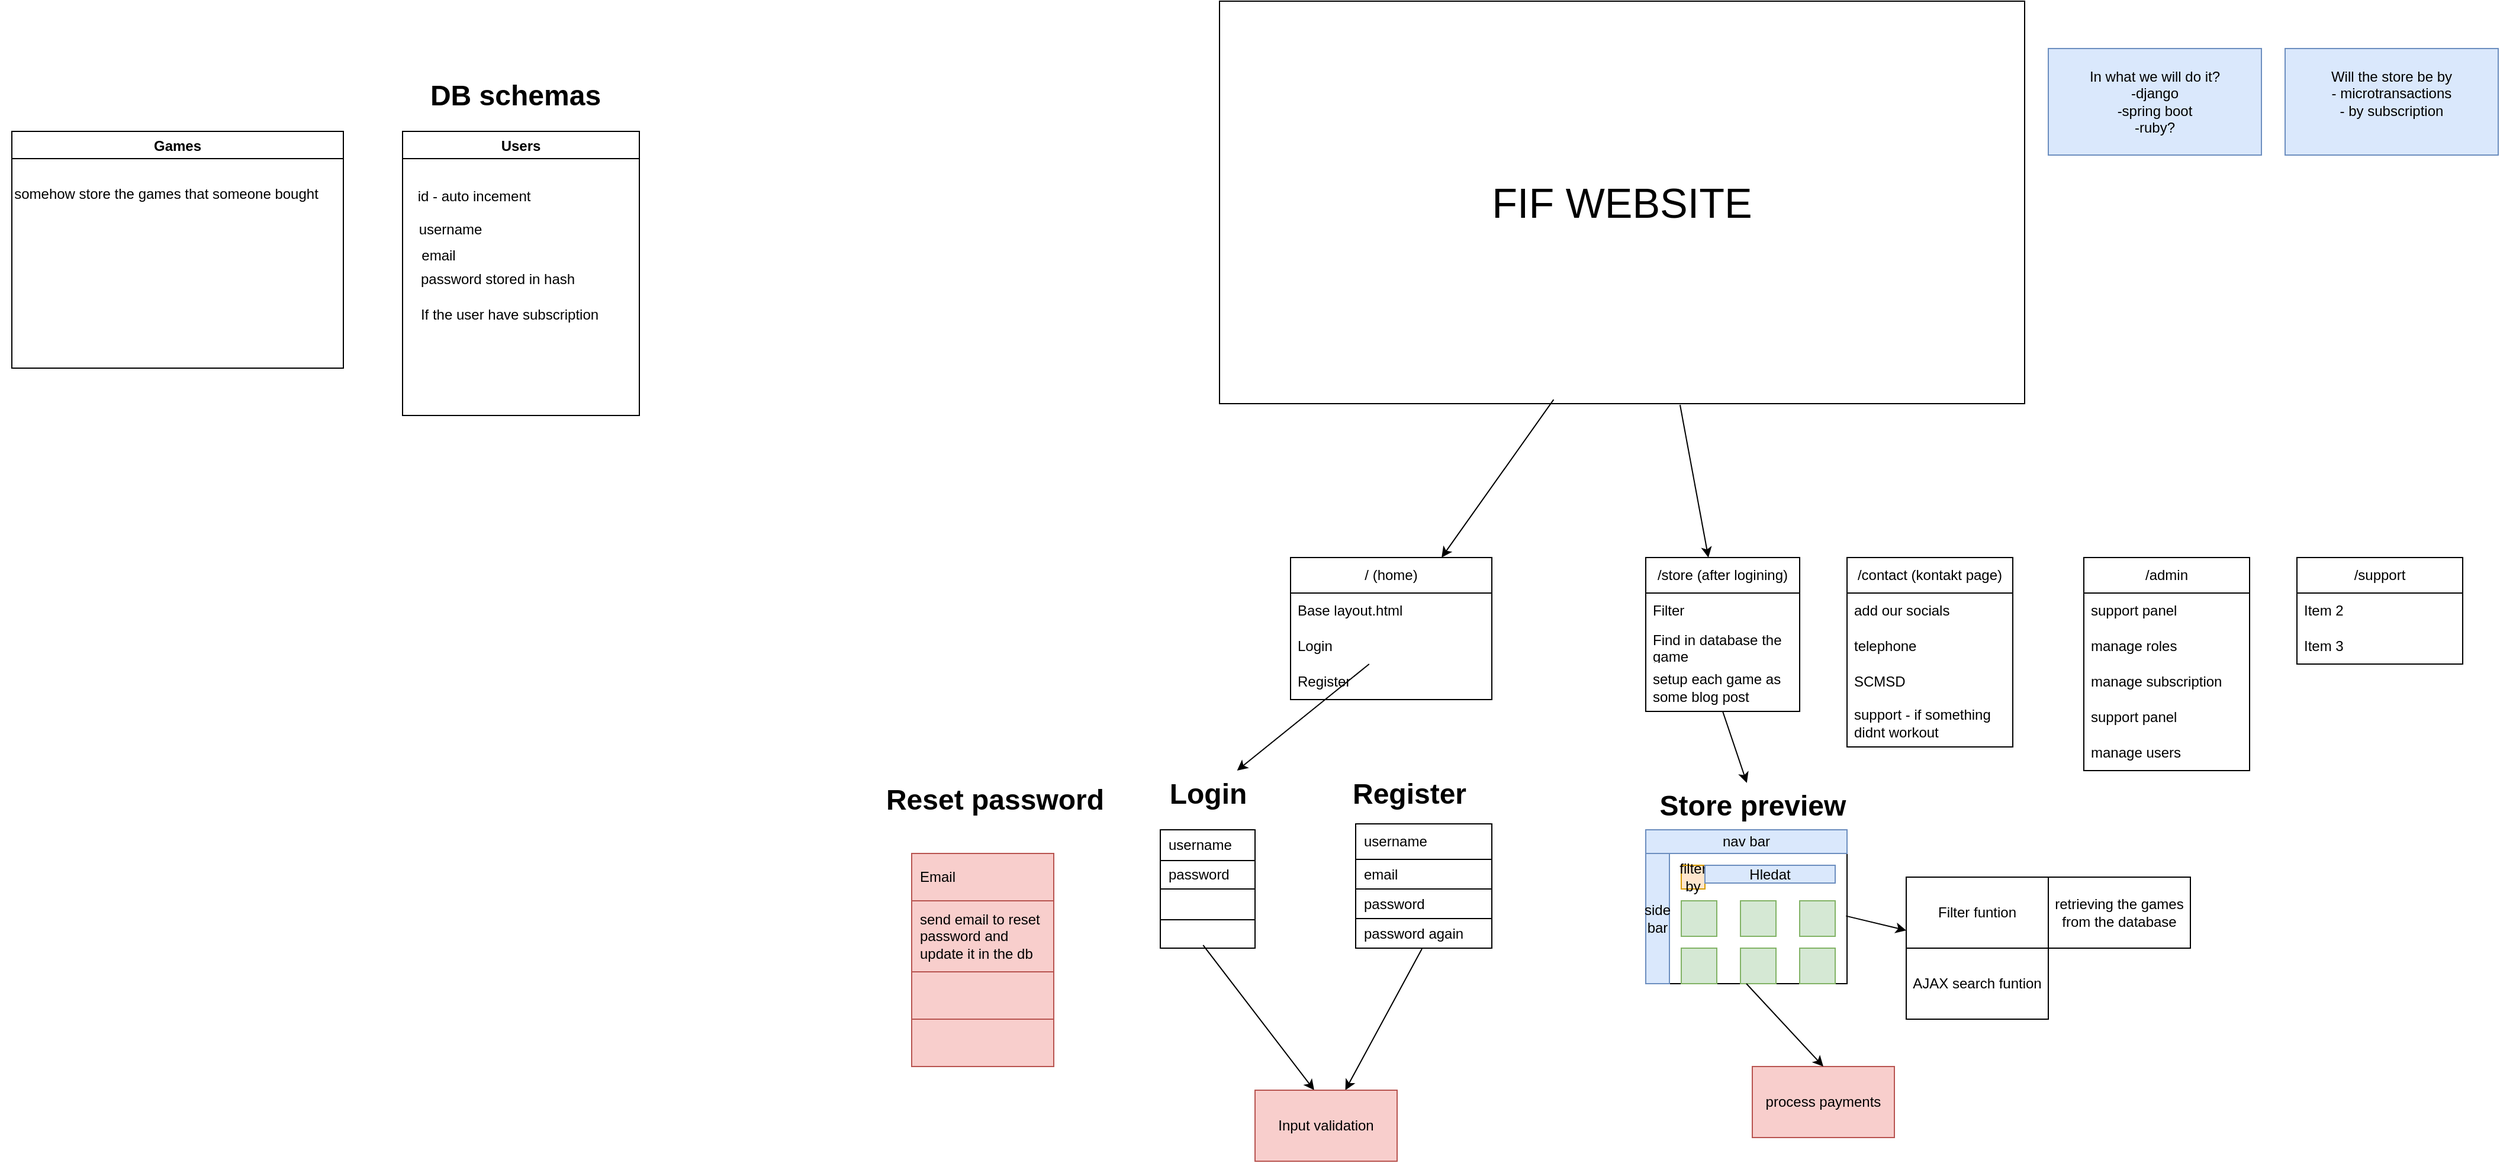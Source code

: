 <mxfile version="24.7.16">
  <diagram name="Page-1" id="sYMiPiu-Is_nX6wwwRNu">
    <mxGraphModel dx="1195" dy="5301" grid="1" gridSize="10" guides="1" tooltips="1" connect="1" arrows="1" fold="1" page="1" pageScale="1" pageWidth="3300" pageHeight="4681" math="0" shadow="0">
      <root>
        <mxCell id="0" />
        <mxCell id="1" parent="0" />
        <mxCell id="ukTQ_eI5RrCxZxxaiQbG-1" value="&lt;font style=&quot;font-size: 35px;&quot;&gt;FIF WEBSITE&lt;/font&gt;" style="rounded=0;whiteSpace=wrap;html=1;" parent="1" vertex="1">
          <mxGeometry x="1360" y="-20" width="680" height="340" as="geometry" />
        </mxCell>
        <mxCell id="ukTQ_eI5RrCxZxxaiQbG-2" value="&lt;div&gt;In what we will do it?&lt;/div&gt;&lt;div&gt;-django&lt;/div&gt;&lt;div&gt;-spring boot&lt;/div&gt;&lt;div&gt;-ruby?&lt;br&gt;&lt;/div&gt;" style="rounded=0;whiteSpace=wrap;html=1;fillColor=#dae8fc;strokeColor=#6c8ebf;" parent="1" vertex="1">
          <mxGeometry x="2060" y="20" width="180" height="90" as="geometry" />
        </mxCell>
        <mxCell id="ukTQ_eI5RrCxZxxaiQbG-5" value="&lt;div&gt;Will the store be by&lt;/div&gt;&lt;div align=&quot;center&quot;&gt;- microtransactions&lt;/div&gt;&lt;div align=&quot;center&quot;&gt;- by subscription&lt;br&gt;&lt;/div&gt;&lt;div align=&quot;left&quot;&gt;&lt;br&gt;&lt;/div&gt;" style="rounded=0;whiteSpace=wrap;html=1;fillColor=#dae8fc;strokeColor=#6c8ebf;" parent="1" vertex="1">
          <mxGeometry x="2260" y="20" width="180" height="90" as="geometry" />
        </mxCell>
        <mxCell id="ukTQ_eI5RrCxZxxaiQbG-10" value="/ (home)" style="swimlane;fontStyle=0;childLayout=stackLayout;horizontal=1;startSize=30;horizontalStack=0;resizeParent=1;resizeParentMax=0;resizeLast=0;collapsible=1;marginBottom=0;whiteSpace=wrap;html=1;" parent="1" vertex="1">
          <mxGeometry x="1420" y="450" width="170" height="120" as="geometry" />
        </mxCell>
        <mxCell id="ukTQ_eI5RrCxZxxaiQbG-11" value="Base layout.html" style="text;strokeColor=none;fillColor=none;align=left;verticalAlign=middle;spacingLeft=4;spacingRight=4;overflow=hidden;points=[[0,0.5],[1,0.5]];portConstraint=eastwest;rotatable=0;whiteSpace=wrap;html=1;" parent="ukTQ_eI5RrCxZxxaiQbG-10" vertex="1">
          <mxGeometry y="30" width="170" height="30" as="geometry" />
        </mxCell>
        <mxCell id="ukTQ_eI5RrCxZxxaiQbG-12" value="Login" style="text;strokeColor=none;fillColor=none;align=left;verticalAlign=middle;spacingLeft=4;spacingRight=4;overflow=hidden;points=[[0,0.5],[1,0.5]];portConstraint=eastwest;rotatable=0;whiteSpace=wrap;html=1;" parent="ukTQ_eI5RrCxZxxaiQbG-10" vertex="1">
          <mxGeometry y="60" width="170" height="30" as="geometry" />
        </mxCell>
        <mxCell id="ukTQ_eI5RrCxZxxaiQbG-13" value="Register" style="text;strokeColor=none;fillColor=none;align=left;verticalAlign=middle;spacingLeft=4;spacingRight=4;overflow=hidden;points=[[0,0.5],[1,0.5]];portConstraint=eastwest;rotatable=0;whiteSpace=wrap;html=1;" parent="ukTQ_eI5RrCxZxxaiQbG-10" vertex="1">
          <mxGeometry y="90" width="170" height="30" as="geometry" />
        </mxCell>
        <mxCell id="ukTQ_eI5RrCxZxxaiQbG-14" value="" style="endArrow=classic;html=1;rounded=0;exitX=0.415;exitY=0.99;exitDx=0;exitDy=0;exitPerimeter=0;" parent="1" source="ukTQ_eI5RrCxZxxaiQbG-1" target="ukTQ_eI5RrCxZxxaiQbG-10" edge="1">
          <mxGeometry width="50" height="50" relative="1" as="geometry">
            <mxPoint x="1840" y="430" as="sourcePoint" />
            <mxPoint x="1890" y="380" as="targetPoint" />
          </mxGeometry>
        </mxCell>
        <mxCell id="ukTQ_eI5RrCxZxxaiQbG-15" value="/store (after logining)" style="swimlane;fontStyle=0;childLayout=stackLayout;horizontal=1;startSize=30;horizontalStack=0;resizeParent=1;resizeParentMax=0;resizeLast=0;collapsible=1;marginBottom=0;whiteSpace=wrap;html=1;rounded=0;" parent="1" vertex="1">
          <mxGeometry x="1720" y="450" width="130" height="130" as="geometry" />
        </mxCell>
        <mxCell id="ukTQ_eI5RrCxZxxaiQbG-16" value="Filter" style="text;strokeColor=none;fillColor=none;align=left;verticalAlign=middle;spacingLeft=4;spacingRight=4;overflow=hidden;points=[[0,0.5],[1,0.5]];portConstraint=eastwest;rotatable=0;whiteSpace=wrap;html=1;shadow=0;" parent="ukTQ_eI5RrCxZxxaiQbG-15" vertex="1">
          <mxGeometry y="30" width="130" height="30" as="geometry" />
        </mxCell>
        <mxCell id="ukTQ_eI5RrCxZxxaiQbG-17" value="Find in database the game" style="text;strokeColor=none;fillColor=none;align=left;verticalAlign=middle;spacingLeft=4;spacingRight=4;overflow=hidden;points=[[0,0.5],[1,0.5]];portConstraint=eastwest;rotatable=0;whiteSpace=wrap;html=1;" parent="ukTQ_eI5RrCxZxxaiQbG-15" vertex="1">
          <mxGeometry y="60" width="130" height="30" as="geometry" />
        </mxCell>
        <mxCell id="ukTQ_eI5RrCxZxxaiQbG-18" value="&lt;div&gt;setup each game as some blog post&lt;/div&gt;" style="text;strokeColor=none;fillColor=none;align=left;verticalAlign=middle;spacingLeft=4;spacingRight=4;overflow=hidden;points=[[0,0.5],[1,0.5]];portConstraint=eastwest;rotatable=0;whiteSpace=wrap;html=1;" parent="ukTQ_eI5RrCxZxxaiQbG-15" vertex="1">
          <mxGeometry y="90" width="130" height="40" as="geometry" />
        </mxCell>
        <mxCell id="ukTQ_eI5RrCxZxxaiQbG-19" value="" style="endArrow=classic;html=1;rounded=0;exitX=0.572;exitY=1.003;exitDx=0;exitDy=0;exitPerimeter=0;" parent="1" source="ukTQ_eI5RrCxZxxaiQbG-1" target="ukTQ_eI5RrCxZxxaiQbG-15" edge="1">
          <mxGeometry width="50" height="50" relative="1" as="geometry">
            <mxPoint x="1840" y="480" as="sourcePoint" />
            <mxPoint x="1890" y="430" as="targetPoint" />
          </mxGeometry>
        </mxCell>
        <mxCell id="ukTQ_eI5RrCxZxxaiQbG-20" value="" style="rounded=0;whiteSpace=wrap;html=1;" parent="1" vertex="1">
          <mxGeometry x="1720" y="680" width="170" height="130" as="geometry" />
        </mxCell>
        <mxCell id="ukTQ_eI5RrCxZxxaiQbG-21" value="nav bar" style="rounded=0;whiteSpace=wrap;html=1;fillColor=#dae8fc;strokeColor=#6c8ebf;" parent="1" vertex="1">
          <mxGeometry x="1720" y="680" width="170" height="20" as="geometry" />
        </mxCell>
        <mxCell id="ukTQ_eI5RrCxZxxaiQbG-22" value="side bar" style="rounded=0;whiteSpace=wrap;html=1;fillColor=#dae8fc;strokeColor=#6c8ebf;" parent="1" vertex="1">
          <mxGeometry x="1720" y="700" width="20" height="110" as="geometry" />
        </mxCell>
        <mxCell id="ukTQ_eI5RrCxZxxaiQbG-23" value="filter by" style="rounded=0;whiteSpace=wrap;html=1;fillColor=#ffe6cc;strokeColor=#d79b00;" parent="1" vertex="1">
          <mxGeometry x="1750" y="710" width="20" height="20" as="geometry" />
        </mxCell>
        <mxCell id="ukTQ_eI5RrCxZxxaiQbG-24" value="Hledat" style="rounded=0;whiteSpace=wrap;html=1;fillColor=#dae8fc;strokeColor=#6c8ebf;" parent="1" vertex="1">
          <mxGeometry x="1770" y="710" width="110" height="15" as="geometry" />
        </mxCell>
        <mxCell id="ukTQ_eI5RrCxZxxaiQbG-25" value="" style="rounded=0;whiteSpace=wrap;html=1;fillColor=#d5e8d4;strokeColor=#82b366;" parent="1" vertex="1">
          <mxGeometry x="1750" y="780" width="30" height="30" as="geometry" />
        </mxCell>
        <mxCell id="ukTQ_eI5RrCxZxxaiQbG-26" value="" style="rounded=0;whiteSpace=wrap;html=1;fillColor=#d5e8d4;strokeColor=#82b366;" parent="1" vertex="1">
          <mxGeometry x="1850" y="740" width="30" height="30" as="geometry" />
        </mxCell>
        <mxCell id="ukTQ_eI5RrCxZxxaiQbG-27" value="" style="rounded=0;whiteSpace=wrap;html=1;fillColor=#d5e8d4;strokeColor=#82b366;" parent="1" vertex="1">
          <mxGeometry x="1800" y="740" width="30" height="30" as="geometry" />
        </mxCell>
        <mxCell id="ukTQ_eI5RrCxZxxaiQbG-28" value="" style="rounded=0;whiteSpace=wrap;html=1;fillColor=#d5e8d4;strokeColor=#82b366;" parent="1" vertex="1">
          <mxGeometry x="1750" y="740" width="30" height="30" as="geometry" />
        </mxCell>
        <mxCell id="ukTQ_eI5RrCxZxxaiQbG-29" value="" style="rounded=0;whiteSpace=wrap;html=1;fillColor=#d5e8d4;strokeColor=#82b366;" parent="1" vertex="1">
          <mxGeometry x="1800" y="780" width="30" height="30" as="geometry" />
        </mxCell>
        <mxCell id="ukTQ_eI5RrCxZxxaiQbG-30" value="" style="rounded=0;whiteSpace=wrap;html=1;fillColor=#d5e8d4;strokeColor=#82b366;" parent="1" vertex="1">
          <mxGeometry x="1850" y="780" width="30" height="30" as="geometry" />
        </mxCell>
        <mxCell id="ukTQ_eI5RrCxZxxaiQbG-32" value="Store preview" style="text;strokeColor=none;fillColor=none;html=1;fontSize=24;fontStyle=1;verticalAlign=middle;align=center;" parent="1" vertex="1">
          <mxGeometry x="1760" y="640" width="100" height="40" as="geometry" />
        </mxCell>
        <mxCell id="ukTQ_eI5RrCxZxxaiQbG-33" value="" style="endArrow=classic;html=1;rounded=0;exitX=0.5;exitY=1;exitDx=0;exitDy=0;exitPerimeter=0;entryX=0.454;entryY=0.01;entryDx=0;entryDy=0;entryPerimeter=0;" parent="1" source="ukTQ_eI5RrCxZxxaiQbG-18" target="ukTQ_eI5RrCxZxxaiQbG-32" edge="1">
          <mxGeometry width="50" height="50" relative="1" as="geometry">
            <mxPoint x="1840" y="630" as="sourcePoint" />
            <mxPoint x="1890" y="580" as="targetPoint" />
          </mxGeometry>
        </mxCell>
        <UserObject label="" id="ukTQ_eI5RrCxZxxaiQbG-38">
          <mxCell style="shape=table;startSize=0;container=1;collapsible=0;childLayout=tableLayout;fontSize=11;fillColor=none;strokeColor=default;rowLines=1;fixedRows=0;" parent="1" vertex="1">
            <mxGeometry x="1310" y="680" width="80" height="100" as="geometry" />
          </mxCell>
        </UserObject>
        <mxCell id="ukTQ_eI5RrCxZxxaiQbG-39" value="" style="shape=tableRow;horizontal=0;startSize=0;swimlaneHead=0;swimlaneBody=0;strokeColor=inherit;top=0;left=0;bottom=0;right=0;collapsible=0;dropTarget=0;fillColor=none;points=[[0,0.5],[1,0.5]];portConstraint=eastwest;fontSize=16;" parent="ukTQ_eI5RrCxZxxaiQbG-38" vertex="1">
          <mxGeometry width="80" height="26" as="geometry" />
        </mxCell>
        <mxCell id="ukTQ_eI5RrCxZxxaiQbG-40" value="username" style="shape=partialRectangle;html=1;whiteSpace=wrap;connectable=0;strokeColor=inherit;overflow=hidden;fillColor=none;top=0;left=0;bottom=0;right=0;pointerEvents=1;fontSize=12;align=left;spacingLeft=5;" parent="ukTQ_eI5RrCxZxxaiQbG-39" vertex="1">
          <mxGeometry width="80" height="26" as="geometry">
            <mxRectangle width="80" height="26" as="alternateBounds" />
          </mxGeometry>
        </mxCell>
        <mxCell id="ukTQ_eI5RrCxZxxaiQbG-41" value="" style="shape=tableRow;horizontal=0;startSize=0;swimlaneHead=0;swimlaneBody=0;strokeColor=inherit;top=0;left=0;bottom=0;right=0;collapsible=0;dropTarget=0;fillColor=none;points=[[0,0.5],[1,0.5]];portConstraint=eastwest;fontSize=16;" parent="ukTQ_eI5RrCxZxxaiQbG-38" vertex="1">
          <mxGeometry y="26" width="80" height="24" as="geometry" />
        </mxCell>
        <mxCell id="ukTQ_eI5RrCxZxxaiQbG-42" value="password" style="shape=partialRectangle;html=1;whiteSpace=wrap;connectable=0;strokeColor=inherit;overflow=hidden;fillColor=none;top=0;left=0;bottom=0;right=0;pointerEvents=1;fontSize=12;align=left;spacingLeft=5;" parent="ukTQ_eI5RrCxZxxaiQbG-41" vertex="1">
          <mxGeometry width="80" height="24" as="geometry">
            <mxRectangle width="80" height="24" as="alternateBounds" />
          </mxGeometry>
        </mxCell>
        <mxCell id="ukTQ_eI5RrCxZxxaiQbG-43" value="" style="shape=tableRow;horizontal=0;startSize=0;swimlaneHead=0;swimlaneBody=0;strokeColor=inherit;top=0;left=0;bottom=0;right=0;collapsible=0;dropTarget=0;fillColor=none;points=[[0,0.5],[1,0.5]];portConstraint=eastwest;fontSize=16;" parent="ukTQ_eI5RrCxZxxaiQbG-38" vertex="1">
          <mxGeometry y="50" width="80" height="26" as="geometry" />
        </mxCell>
        <mxCell id="ukTQ_eI5RrCxZxxaiQbG-44" value="" style="shape=partialRectangle;html=1;whiteSpace=wrap;connectable=0;strokeColor=inherit;overflow=hidden;fillColor=none;top=0;left=0;bottom=0;right=0;pointerEvents=1;fontSize=12;align=left;spacingLeft=5;" parent="ukTQ_eI5RrCxZxxaiQbG-43" vertex="1">
          <mxGeometry width="80" height="26" as="geometry">
            <mxRectangle width="80" height="26" as="alternateBounds" />
          </mxGeometry>
        </mxCell>
        <mxCell id="ukTQ_eI5RrCxZxxaiQbG-45" style="shape=tableRow;horizontal=0;startSize=0;swimlaneHead=0;swimlaneBody=0;strokeColor=inherit;top=0;left=0;bottom=0;right=0;collapsible=0;dropTarget=0;fillColor=none;points=[[0,0.5],[1,0.5]];portConstraint=eastwest;fontSize=16;" parent="ukTQ_eI5RrCxZxxaiQbG-38" vertex="1">
          <mxGeometry y="76" width="80" height="24" as="geometry" />
        </mxCell>
        <mxCell id="ukTQ_eI5RrCxZxxaiQbG-46" value="" style="shape=partialRectangle;html=1;whiteSpace=wrap;connectable=0;strokeColor=inherit;overflow=hidden;fillColor=none;top=0;left=0;bottom=0;right=0;pointerEvents=1;fontSize=12;align=left;spacingLeft=5;" parent="ukTQ_eI5RrCxZxxaiQbG-45" vertex="1">
          <mxGeometry width="80" height="24" as="geometry">
            <mxRectangle width="80" height="24" as="alternateBounds" />
          </mxGeometry>
        </mxCell>
        <mxCell id="ukTQ_eI5RrCxZxxaiQbG-47" value="Login" style="text;strokeColor=none;fillColor=none;html=1;fontSize=24;fontStyle=1;verticalAlign=middle;align=center;" parent="1" vertex="1">
          <mxGeometry x="1300" y="630" width="100" height="40" as="geometry" />
        </mxCell>
        <mxCell id="ukTQ_eI5RrCxZxxaiQbG-48" value="" style="endArrow=classic;html=1;rounded=0;" parent="1" source="ukTQ_eI5RrCxZxxaiQbG-12" target="ukTQ_eI5RrCxZxxaiQbG-47" edge="1">
          <mxGeometry width="50" height="50" relative="1" as="geometry">
            <mxPoint x="1460" y="660" as="sourcePoint" />
            <mxPoint x="1510" y="610" as="targetPoint" />
          </mxGeometry>
        </mxCell>
        <mxCell id="ukTQ_eI5RrCxZxxaiQbG-49" value="Register" style="text;strokeColor=none;fillColor=none;html=1;fontSize=24;fontStyle=1;verticalAlign=middle;align=center;" parent="1" vertex="1">
          <mxGeometry x="1470" y="630" width="100" height="40" as="geometry" />
        </mxCell>
        <mxCell id="ukTQ_eI5RrCxZxxaiQbG-50" value="" style="shape=table;startSize=0;container=1;collapsible=0;childLayout=tableLayout;fontSize=11;fillColor=none;strokeColor=default;" parent="1" vertex="1">
          <mxGeometry x="1475" y="675" width="115" height="105" as="geometry" />
        </mxCell>
        <mxCell id="ukTQ_eI5RrCxZxxaiQbG-51" value="" style="shape=tableRow;horizontal=0;startSize=0;swimlaneHead=0;swimlaneBody=0;strokeColor=inherit;top=0;left=0;bottom=0;right=0;collapsible=0;dropTarget=0;fillColor=none;points=[[0,0.5],[1,0.5]];portConstraint=eastwest;fontSize=16;" parent="ukTQ_eI5RrCxZxxaiQbG-50" vertex="1">
          <mxGeometry width="115" height="30" as="geometry" />
        </mxCell>
        <mxCell id="ukTQ_eI5RrCxZxxaiQbG-52" value="username" style="shape=partialRectangle;html=1;whiteSpace=wrap;connectable=0;strokeColor=inherit;overflow=hidden;fillColor=none;top=0;left=0;bottom=0;right=0;pointerEvents=1;fontSize=12;align=left;spacingLeft=5;" parent="ukTQ_eI5RrCxZxxaiQbG-51" vertex="1">
          <mxGeometry width="115" height="30" as="geometry">
            <mxRectangle width="115" height="30" as="alternateBounds" />
          </mxGeometry>
        </mxCell>
        <mxCell id="ukTQ_eI5RrCxZxxaiQbG-53" value="" style="shape=tableRow;horizontal=0;startSize=0;swimlaneHead=0;swimlaneBody=0;strokeColor=inherit;top=0;left=0;bottom=0;right=0;collapsible=0;dropTarget=0;fillColor=none;points=[[0,0.5],[1,0.5]];portConstraint=eastwest;fontSize=16;" parent="ukTQ_eI5RrCxZxxaiQbG-50" vertex="1">
          <mxGeometry y="30" width="115" height="25" as="geometry" />
        </mxCell>
        <mxCell id="ukTQ_eI5RrCxZxxaiQbG-54" value="email" style="shape=partialRectangle;html=1;whiteSpace=wrap;connectable=0;strokeColor=inherit;overflow=hidden;fillColor=none;top=0;left=0;bottom=0;right=0;pointerEvents=1;fontSize=12;align=left;spacingLeft=5;" parent="ukTQ_eI5RrCxZxxaiQbG-53" vertex="1">
          <mxGeometry width="115" height="25" as="geometry">
            <mxRectangle width="115" height="25" as="alternateBounds" />
          </mxGeometry>
        </mxCell>
        <mxCell id="ukTQ_eI5RrCxZxxaiQbG-55" value="" style="shape=tableRow;horizontal=0;startSize=0;swimlaneHead=0;swimlaneBody=0;strokeColor=inherit;top=0;left=0;bottom=0;right=0;collapsible=0;dropTarget=0;fillColor=none;points=[[0,0.5],[1,0.5]];portConstraint=eastwest;fontSize=16;" parent="ukTQ_eI5RrCxZxxaiQbG-50" vertex="1">
          <mxGeometry y="55" width="115" height="25" as="geometry" />
        </mxCell>
        <mxCell id="ukTQ_eI5RrCxZxxaiQbG-56" value="password" style="shape=partialRectangle;html=1;whiteSpace=wrap;connectable=0;strokeColor=inherit;overflow=hidden;fillColor=none;top=0;left=0;bottom=0;right=0;pointerEvents=1;fontSize=12;align=left;spacingLeft=5;" parent="ukTQ_eI5RrCxZxxaiQbG-55" vertex="1">
          <mxGeometry width="115" height="25" as="geometry">
            <mxRectangle width="115" height="25" as="alternateBounds" />
          </mxGeometry>
        </mxCell>
        <mxCell id="ukTQ_eI5RrCxZxxaiQbG-57" style="shape=tableRow;horizontal=0;startSize=0;swimlaneHead=0;swimlaneBody=0;strokeColor=inherit;top=0;left=0;bottom=0;right=0;collapsible=0;dropTarget=0;fillColor=none;points=[[0,0.5],[1,0.5]];portConstraint=eastwest;fontSize=16;" parent="ukTQ_eI5RrCxZxxaiQbG-50" vertex="1">
          <mxGeometry y="80" width="115" height="25" as="geometry" />
        </mxCell>
        <mxCell id="ukTQ_eI5RrCxZxxaiQbG-58" value="password again" style="shape=partialRectangle;html=1;whiteSpace=wrap;connectable=0;strokeColor=inherit;overflow=hidden;fillColor=none;top=0;left=0;bottom=0;right=0;pointerEvents=1;fontSize=12;align=left;spacingLeft=5;" parent="ukTQ_eI5RrCxZxxaiQbG-57" vertex="1">
          <mxGeometry width="115" height="25" as="geometry">
            <mxRectangle width="115" height="25" as="alternateBounds" />
          </mxGeometry>
        </mxCell>
        <mxCell id="ukTQ_eI5RrCxZxxaiQbG-59" value="/contact (kontakt page)" style="swimlane;fontStyle=0;childLayout=stackLayout;horizontal=1;startSize=30;horizontalStack=0;resizeParent=1;resizeParentMax=0;resizeLast=0;collapsible=1;marginBottom=0;whiteSpace=wrap;html=1;" parent="1" vertex="1">
          <mxGeometry x="1890" y="450" width="140" height="160" as="geometry" />
        </mxCell>
        <mxCell id="ukTQ_eI5RrCxZxxaiQbG-60" value="add our socials" style="text;strokeColor=none;fillColor=none;align=left;verticalAlign=middle;spacingLeft=4;spacingRight=4;overflow=hidden;points=[[0,0.5],[1,0.5]];portConstraint=eastwest;rotatable=0;whiteSpace=wrap;html=1;" parent="ukTQ_eI5RrCxZxxaiQbG-59" vertex="1">
          <mxGeometry y="30" width="140" height="30" as="geometry" />
        </mxCell>
        <mxCell id="ukTQ_eI5RrCxZxxaiQbG-61" value="telephone" style="text;strokeColor=none;fillColor=none;align=left;verticalAlign=middle;spacingLeft=4;spacingRight=4;overflow=hidden;points=[[0,0.5],[1,0.5]];portConstraint=eastwest;rotatable=0;whiteSpace=wrap;html=1;" parent="ukTQ_eI5RrCxZxxaiQbG-59" vertex="1">
          <mxGeometry y="60" width="140" height="30" as="geometry" />
        </mxCell>
        <mxCell id="ukTQ_eI5RrCxZxxaiQbG-62" value="SCMSD " style="text;strokeColor=none;fillColor=none;align=left;verticalAlign=middle;spacingLeft=4;spacingRight=4;overflow=hidden;points=[[0,0.5],[1,0.5]];portConstraint=eastwest;rotatable=0;whiteSpace=wrap;html=1;" parent="ukTQ_eI5RrCxZxxaiQbG-59" vertex="1">
          <mxGeometry y="90" width="140" height="30" as="geometry" />
        </mxCell>
        <mxCell id="i_CLMwHMWji-pvRYvrqp-39" value="support - if something didnt workout" style="text;strokeColor=none;fillColor=none;align=left;verticalAlign=middle;spacingLeft=4;spacingRight=4;overflow=hidden;points=[[0,0.5],[1,0.5]];portConstraint=eastwest;rotatable=0;whiteSpace=wrap;html=1;" vertex="1" parent="ukTQ_eI5RrCxZxxaiQbG-59">
          <mxGeometry y="120" width="140" height="40" as="geometry" />
        </mxCell>
        <mxCell id="ukTQ_eI5RrCxZxxaiQbG-64" value="" style="endArrow=classic;html=1;rounded=0;exitX=0.452;exitY=0.895;exitDx=0;exitDy=0;exitPerimeter=0;" parent="1" source="ukTQ_eI5RrCxZxxaiQbG-45" edge="1">
          <mxGeometry width="50" height="50" relative="1" as="geometry">
            <mxPoint x="1420" y="890" as="sourcePoint" />
            <mxPoint x="1440" y="900" as="targetPoint" />
            <Array as="points">
              <mxPoint x="1440" y="900" />
            </Array>
          </mxGeometry>
        </mxCell>
        <mxCell id="ukTQ_eI5RrCxZxxaiQbG-65" value="" style="endArrow=classic;html=1;rounded=0;exitX=0.487;exitY=1.021;exitDx=0;exitDy=0;exitPerimeter=0;" parent="1" source="ukTQ_eI5RrCxZxxaiQbG-57" target="ukTQ_eI5RrCxZxxaiQbG-66" edge="1">
          <mxGeometry width="50" height="50" relative="1" as="geometry">
            <mxPoint x="1560" y="810" as="sourcePoint" />
            <mxPoint x="1470" y="900" as="targetPoint" />
          </mxGeometry>
        </mxCell>
        <mxCell id="ukTQ_eI5RrCxZxxaiQbG-66" value="Input validation" style="rounded=0;whiteSpace=wrap;html=1;fillColor=#f8cecc;strokeColor=#b85450;" parent="1" vertex="1">
          <mxGeometry x="1390" y="900" width="120" height="60" as="geometry" />
        </mxCell>
        <mxCell id="ukTQ_eI5RrCxZxxaiQbG-67" value="Reset password" style="text;strokeColor=none;fillColor=none;html=1;fontSize=24;fontStyle=1;verticalAlign=middle;align=center;" parent="1" vertex="1">
          <mxGeometry x="1120" y="635" width="100" height="40" as="geometry" />
        </mxCell>
        <mxCell id="ukTQ_eI5RrCxZxxaiQbG-68" value="" style="shape=table;startSize=0;container=1;collapsible=0;childLayout=tableLayout;fontSize=11;fillColor=#f8cecc;strokeColor=#b85450;" parent="1" vertex="1">
          <mxGeometry x="1100" y="700" width="120" height="180" as="geometry" />
        </mxCell>
        <mxCell id="ukTQ_eI5RrCxZxxaiQbG-69" value="" style="shape=tableRow;horizontal=0;startSize=0;swimlaneHead=0;swimlaneBody=0;strokeColor=inherit;top=0;left=0;bottom=0;right=0;collapsible=0;dropTarget=0;fillColor=none;points=[[0,0.5],[1,0.5]];portConstraint=eastwest;fontSize=16;" parent="ukTQ_eI5RrCxZxxaiQbG-68" vertex="1">
          <mxGeometry width="120" height="40" as="geometry" />
        </mxCell>
        <mxCell id="ukTQ_eI5RrCxZxxaiQbG-70" value="Email" style="shape=partialRectangle;html=1;whiteSpace=wrap;connectable=0;strokeColor=inherit;overflow=hidden;fillColor=none;top=0;left=0;bottom=0;right=0;pointerEvents=1;fontSize=12;align=left;spacingLeft=5;" parent="ukTQ_eI5RrCxZxxaiQbG-69" vertex="1">
          <mxGeometry width="120" height="40" as="geometry">
            <mxRectangle width="120" height="40" as="alternateBounds" />
          </mxGeometry>
        </mxCell>
        <mxCell id="ukTQ_eI5RrCxZxxaiQbG-71" value="" style="shape=tableRow;horizontal=0;startSize=0;swimlaneHead=0;swimlaneBody=0;strokeColor=inherit;top=0;left=0;bottom=0;right=0;collapsible=0;dropTarget=0;fillColor=none;points=[[0,0.5],[1,0.5]];portConstraint=eastwest;fontSize=16;" parent="ukTQ_eI5RrCxZxxaiQbG-68" vertex="1">
          <mxGeometry y="40" width="120" height="60" as="geometry" />
        </mxCell>
        <mxCell id="ukTQ_eI5RrCxZxxaiQbG-72" value="send email to reset password and update it in the db" style="shape=partialRectangle;html=1;whiteSpace=wrap;connectable=0;strokeColor=inherit;overflow=hidden;fillColor=none;top=0;left=0;bottom=0;right=0;pointerEvents=1;fontSize=12;align=left;spacingLeft=5;" parent="ukTQ_eI5RrCxZxxaiQbG-71" vertex="1">
          <mxGeometry width="120" height="60" as="geometry">
            <mxRectangle width="120" height="60" as="alternateBounds" />
          </mxGeometry>
        </mxCell>
        <mxCell id="ukTQ_eI5RrCxZxxaiQbG-73" value="" style="shape=tableRow;horizontal=0;startSize=0;swimlaneHead=0;swimlaneBody=0;strokeColor=inherit;top=0;left=0;bottom=0;right=0;collapsible=0;dropTarget=0;fillColor=none;points=[[0,0.5],[1,0.5]];portConstraint=eastwest;fontSize=16;" parent="ukTQ_eI5RrCxZxxaiQbG-68" vertex="1">
          <mxGeometry y="100" width="120" height="40" as="geometry" />
        </mxCell>
        <mxCell id="ukTQ_eI5RrCxZxxaiQbG-74" value="" style="shape=partialRectangle;html=1;whiteSpace=wrap;connectable=0;strokeColor=inherit;overflow=hidden;fillColor=none;top=0;left=0;bottom=0;right=0;pointerEvents=1;fontSize=12;align=left;spacingLeft=5;" parent="ukTQ_eI5RrCxZxxaiQbG-73" vertex="1">
          <mxGeometry width="120" height="40" as="geometry">
            <mxRectangle width="120" height="40" as="alternateBounds" />
          </mxGeometry>
        </mxCell>
        <mxCell id="ukTQ_eI5RrCxZxxaiQbG-75" style="shape=tableRow;horizontal=0;startSize=0;swimlaneHead=0;swimlaneBody=0;strokeColor=inherit;top=0;left=0;bottom=0;right=0;collapsible=0;dropTarget=0;fillColor=none;points=[[0,0.5],[1,0.5]];portConstraint=eastwest;fontSize=16;" parent="ukTQ_eI5RrCxZxxaiQbG-68" vertex="1">
          <mxGeometry y="140" width="120" height="40" as="geometry" />
        </mxCell>
        <mxCell id="ukTQ_eI5RrCxZxxaiQbG-76" value="" style="shape=partialRectangle;html=1;whiteSpace=wrap;connectable=0;strokeColor=inherit;overflow=hidden;fillColor=none;top=0;left=0;bottom=0;right=0;pointerEvents=1;fontSize=12;align=left;spacingLeft=5;" parent="ukTQ_eI5RrCxZxxaiQbG-75" vertex="1">
          <mxGeometry width="120" height="40" as="geometry">
            <mxRectangle width="120" height="40" as="alternateBounds" />
          </mxGeometry>
        </mxCell>
        <mxCell id="ukTQ_eI5RrCxZxxaiQbG-77" value="DB schemas" style="text;strokeColor=none;fillColor=none;html=1;fontSize=24;fontStyle=1;verticalAlign=middle;align=center;" parent="1" vertex="1">
          <mxGeometry x="690" y="30" width="150" height="60" as="geometry" />
        </mxCell>
        <mxCell id="i_CLMwHMWji-pvRYvrqp-1" value="Users" style="swimlane;" vertex="1" parent="1">
          <mxGeometry x="670" y="90" width="200" height="240" as="geometry" />
        </mxCell>
        <mxCell id="i_CLMwHMWji-pvRYvrqp-3" value="id - auto incement" style="text;html=1;align=center;verticalAlign=middle;resizable=0;points=[];autosize=1;strokeColor=none;fillColor=none;" vertex="1" parent="i_CLMwHMWji-pvRYvrqp-1">
          <mxGeometry y="40" width="120" height="30" as="geometry" />
        </mxCell>
        <mxCell id="i_CLMwHMWji-pvRYvrqp-4" value="username" style="text;html=1;align=center;verticalAlign=middle;resizable=0;points=[];autosize=1;strokeColor=none;fillColor=none;" vertex="1" parent="i_CLMwHMWji-pvRYvrqp-1">
          <mxGeometry y="68" width="80" height="30" as="geometry" />
        </mxCell>
        <mxCell id="i_CLMwHMWji-pvRYvrqp-5" value="email" style="text;html=1;align=center;verticalAlign=middle;resizable=0;points=[];autosize=1;strokeColor=none;fillColor=none;" vertex="1" parent="i_CLMwHMWji-pvRYvrqp-1">
          <mxGeometry x="5" y="90" width="50" height="30" as="geometry" />
        </mxCell>
        <mxCell id="i_CLMwHMWji-pvRYvrqp-6" value="password stored in hash" style="text;html=1;align=center;verticalAlign=middle;resizable=0;points=[];autosize=1;strokeColor=none;fillColor=none;" vertex="1" parent="i_CLMwHMWji-pvRYvrqp-1">
          <mxGeometry x="5" y="110" width="150" height="30" as="geometry" />
        </mxCell>
        <mxCell id="i_CLMwHMWji-pvRYvrqp-9" value="If the user have subscription" style="text;html=1;align=center;verticalAlign=middle;resizable=0;points=[];autosize=1;strokeColor=none;fillColor=none;" vertex="1" parent="i_CLMwHMWji-pvRYvrqp-1">
          <mxGeometry x="5" y="140" width="170" height="30" as="geometry" />
        </mxCell>
        <mxCell id="i_CLMwHMWji-pvRYvrqp-7" value="Games" style="swimlane;" vertex="1" parent="1">
          <mxGeometry x="340" y="90" width="280" height="200" as="geometry" />
        </mxCell>
        <mxCell id="i_CLMwHMWji-pvRYvrqp-8" value="somehow store the games that someone bought" style="text;html=1;align=center;verticalAlign=middle;resizable=0;points=[];autosize=1;strokeColor=none;fillColor=none;" vertex="1" parent="i_CLMwHMWji-pvRYvrqp-7">
          <mxGeometry x="-10" y="38" width="280" height="30" as="geometry" />
        </mxCell>
        <mxCell id="i_CLMwHMWji-pvRYvrqp-10" value="Filter funtion" style="rounded=0;whiteSpace=wrap;html=1;" vertex="1" parent="1">
          <mxGeometry x="1940" y="720" width="120" height="60" as="geometry" />
        </mxCell>
        <mxCell id="i_CLMwHMWji-pvRYvrqp-11" value="AJAX search funtion" style="rounded=0;whiteSpace=wrap;html=1;" vertex="1" parent="1">
          <mxGeometry x="1940" y="780" width="120" height="60" as="geometry" />
        </mxCell>
        <mxCell id="i_CLMwHMWji-pvRYvrqp-12" value="retrieving the games from the database " style="rounded=0;whiteSpace=wrap;html=1;" vertex="1" parent="1">
          <mxGeometry x="2060" y="720" width="120" height="60" as="geometry" />
        </mxCell>
        <mxCell id="i_CLMwHMWji-pvRYvrqp-17" value="/admin" style="swimlane;fontStyle=0;childLayout=stackLayout;horizontal=1;startSize=30;horizontalStack=0;resizeParent=1;resizeParentMax=0;resizeLast=0;collapsible=1;marginBottom=0;whiteSpace=wrap;html=1;" vertex="1" parent="1">
          <mxGeometry x="2090" y="450" width="140" height="180" as="geometry" />
        </mxCell>
        <mxCell id="i_CLMwHMWji-pvRYvrqp-27" value="support panel" style="text;strokeColor=none;fillColor=none;align=left;verticalAlign=middle;spacingLeft=4;spacingRight=4;overflow=hidden;points=[[0,0.5],[1,0.5]];portConstraint=eastwest;rotatable=0;whiteSpace=wrap;html=1;" vertex="1" parent="i_CLMwHMWji-pvRYvrqp-17">
          <mxGeometry y="30" width="140" height="30" as="geometry" />
        </mxCell>
        <mxCell id="i_CLMwHMWji-pvRYvrqp-19" value="manage roles" style="text;strokeColor=none;fillColor=none;align=left;verticalAlign=middle;spacingLeft=4;spacingRight=4;overflow=hidden;points=[[0,0.5],[1,0.5]];portConstraint=eastwest;rotatable=0;whiteSpace=wrap;html=1;" vertex="1" parent="i_CLMwHMWji-pvRYvrqp-17">
          <mxGeometry y="60" width="140" height="30" as="geometry" />
        </mxCell>
        <mxCell id="i_CLMwHMWji-pvRYvrqp-20" value="manage subscription" style="text;strokeColor=none;fillColor=none;align=left;verticalAlign=middle;spacingLeft=4;spacingRight=4;overflow=hidden;points=[[0,0.5],[1,0.5]];portConstraint=eastwest;rotatable=0;whiteSpace=wrap;html=1;" vertex="1" parent="i_CLMwHMWji-pvRYvrqp-17">
          <mxGeometry y="90" width="140" height="30" as="geometry" />
        </mxCell>
        <mxCell id="i_CLMwHMWji-pvRYvrqp-22" value="support panel" style="text;strokeColor=none;fillColor=none;align=left;verticalAlign=middle;spacingLeft=4;spacingRight=4;overflow=hidden;points=[[0,0.5],[1,0.5]];portConstraint=eastwest;rotatable=0;whiteSpace=wrap;html=1;" vertex="1" parent="i_CLMwHMWji-pvRYvrqp-17">
          <mxGeometry y="120" width="140" height="30" as="geometry" />
        </mxCell>
        <mxCell id="i_CLMwHMWji-pvRYvrqp-18" value="manage users" style="text;strokeColor=none;fillColor=none;align=left;verticalAlign=middle;spacingLeft=4;spacingRight=4;overflow=hidden;points=[[0,0.5],[1,0.5]];portConstraint=eastwest;rotatable=0;whiteSpace=wrap;html=1;" vertex="1" parent="i_CLMwHMWji-pvRYvrqp-17">
          <mxGeometry y="150" width="140" height="30" as="geometry" />
        </mxCell>
        <mxCell id="i_CLMwHMWji-pvRYvrqp-40" value="" style="endArrow=classic;html=1;rounded=0;exitX=0.995;exitY=0.56;exitDx=0;exitDy=0;exitPerimeter=0;entryX=0;entryY=0.75;entryDx=0;entryDy=0;" edge="1" parent="1" source="ukTQ_eI5RrCxZxxaiQbG-20" target="i_CLMwHMWji-pvRYvrqp-10">
          <mxGeometry width="50" height="50" relative="1" as="geometry">
            <mxPoint x="1930" y="780" as="sourcePoint" />
            <mxPoint x="1980" y="730" as="targetPoint" />
          </mxGeometry>
        </mxCell>
        <mxCell id="i_CLMwHMWji-pvRYvrqp-41" value="process payments" style="rounded=0;whiteSpace=wrap;html=1;fillColor=#f8cecc;strokeColor=#b85450;" vertex="1" parent="1">
          <mxGeometry x="1810" y="880" width="120" height="60" as="geometry" />
        </mxCell>
        <mxCell id="i_CLMwHMWji-pvRYvrqp-42" value="" style="endArrow=classic;html=1;rounded=0;exitX=0.5;exitY=1;exitDx=0;exitDy=0;entryX=0.5;entryY=0;entryDx=0;entryDy=0;" edge="1" parent="1" source="ukTQ_eI5RrCxZxxaiQbG-20" target="i_CLMwHMWji-pvRYvrqp-41">
          <mxGeometry width="50" height="50" relative="1" as="geometry">
            <mxPoint x="1930" y="780" as="sourcePoint" />
            <mxPoint x="1980" y="730" as="targetPoint" />
          </mxGeometry>
        </mxCell>
        <mxCell id="i_CLMwHMWji-pvRYvrqp-48" value="/support" style="swimlane;fontStyle=0;childLayout=stackLayout;horizontal=1;startSize=30;horizontalStack=0;resizeParent=1;resizeParentMax=0;resizeLast=0;collapsible=1;marginBottom=0;whiteSpace=wrap;html=1;" vertex="1" parent="1">
          <mxGeometry x="2270" y="450" width="140" height="90" as="geometry" />
        </mxCell>
        <mxCell id="i_CLMwHMWji-pvRYvrqp-50" value="Item 2" style="text;strokeColor=none;fillColor=none;align=left;verticalAlign=middle;spacingLeft=4;spacingRight=4;overflow=hidden;points=[[0,0.5],[1,0.5]];portConstraint=eastwest;rotatable=0;whiteSpace=wrap;html=1;" vertex="1" parent="i_CLMwHMWji-pvRYvrqp-48">
          <mxGeometry y="30" width="140" height="30" as="geometry" />
        </mxCell>
        <mxCell id="i_CLMwHMWji-pvRYvrqp-51" value="Item 3" style="text;strokeColor=none;fillColor=none;align=left;verticalAlign=middle;spacingLeft=4;spacingRight=4;overflow=hidden;points=[[0,0.5],[1,0.5]];portConstraint=eastwest;rotatable=0;whiteSpace=wrap;html=1;" vertex="1" parent="i_CLMwHMWji-pvRYvrqp-48">
          <mxGeometry y="60" width="140" height="30" as="geometry" />
        </mxCell>
      </root>
    </mxGraphModel>
  </diagram>
</mxfile>
